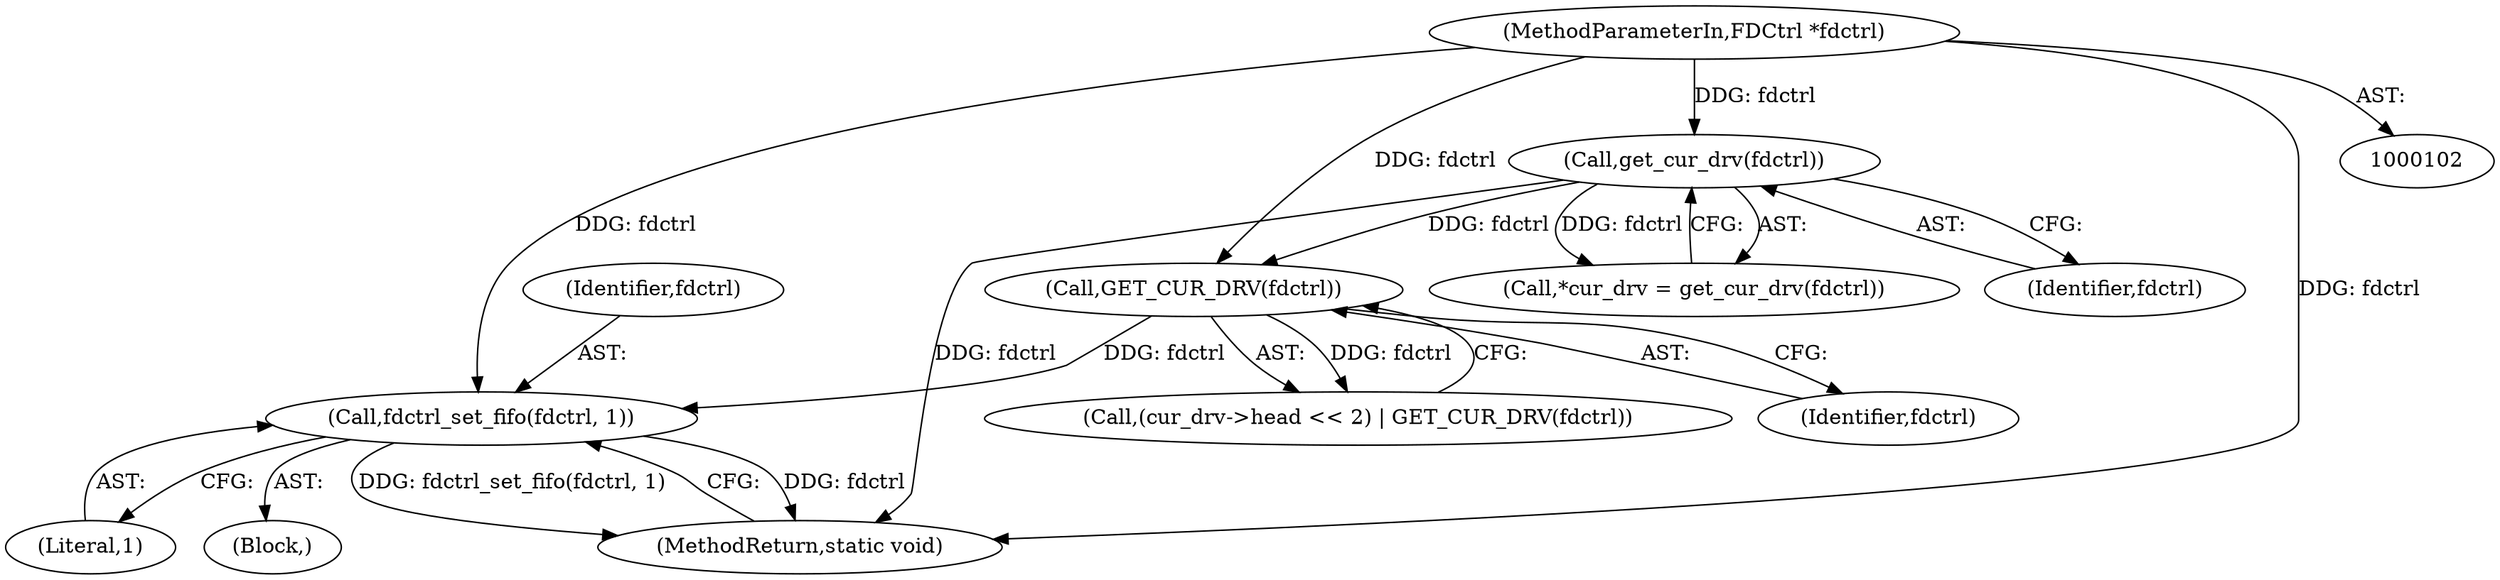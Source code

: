 digraph "0_qemu_e907746266721f305d67bc0718795fedee2e824c@pointer" {
"1000186" [label="(Call,fdctrl_set_fifo(fdctrl, 1))"];
"1000184" [label="(Call,GET_CUR_DRV(fdctrl))"];
"1000109" [label="(Call,get_cur_drv(fdctrl))"];
"1000103" [label="(MethodParameterIn,FDCtrl *fdctrl)"];
"1000186" [label="(Call,fdctrl_set_fifo(fdctrl, 1))"];
"1000184" [label="(Call,GET_CUR_DRV(fdctrl))"];
"1000109" [label="(Call,get_cur_drv(fdctrl))"];
"1000178" [label="(Call,(cur_drv->head << 2) | GET_CUR_DRV(fdctrl))"];
"1000185" [label="(Identifier,fdctrl)"];
"1000188" [label="(Literal,1)"];
"1000107" [label="(Call,*cur_drv = get_cur_drv(fdctrl))"];
"1000169" [label="(Block,)"];
"1000103" [label="(MethodParameterIn,FDCtrl *fdctrl)"];
"1000187" [label="(Identifier,fdctrl)"];
"1000110" [label="(Identifier,fdctrl)"];
"1000189" [label="(MethodReturn,static void)"];
"1000186" -> "1000169"  [label="AST: "];
"1000186" -> "1000188"  [label="CFG: "];
"1000187" -> "1000186"  [label="AST: "];
"1000188" -> "1000186"  [label="AST: "];
"1000189" -> "1000186"  [label="CFG: "];
"1000186" -> "1000189"  [label="DDG: fdctrl"];
"1000186" -> "1000189"  [label="DDG: fdctrl_set_fifo(fdctrl, 1)"];
"1000184" -> "1000186"  [label="DDG: fdctrl"];
"1000103" -> "1000186"  [label="DDG: fdctrl"];
"1000184" -> "1000178"  [label="AST: "];
"1000184" -> "1000185"  [label="CFG: "];
"1000185" -> "1000184"  [label="AST: "];
"1000178" -> "1000184"  [label="CFG: "];
"1000184" -> "1000178"  [label="DDG: fdctrl"];
"1000109" -> "1000184"  [label="DDG: fdctrl"];
"1000103" -> "1000184"  [label="DDG: fdctrl"];
"1000109" -> "1000107"  [label="AST: "];
"1000109" -> "1000110"  [label="CFG: "];
"1000110" -> "1000109"  [label="AST: "];
"1000107" -> "1000109"  [label="CFG: "];
"1000109" -> "1000189"  [label="DDG: fdctrl"];
"1000109" -> "1000107"  [label="DDG: fdctrl"];
"1000103" -> "1000109"  [label="DDG: fdctrl"];
"1000103" -> "1000102"  [label="AST: "];
"1000103" -> "1000189"  [label="DDG: fdctrl"];
}
